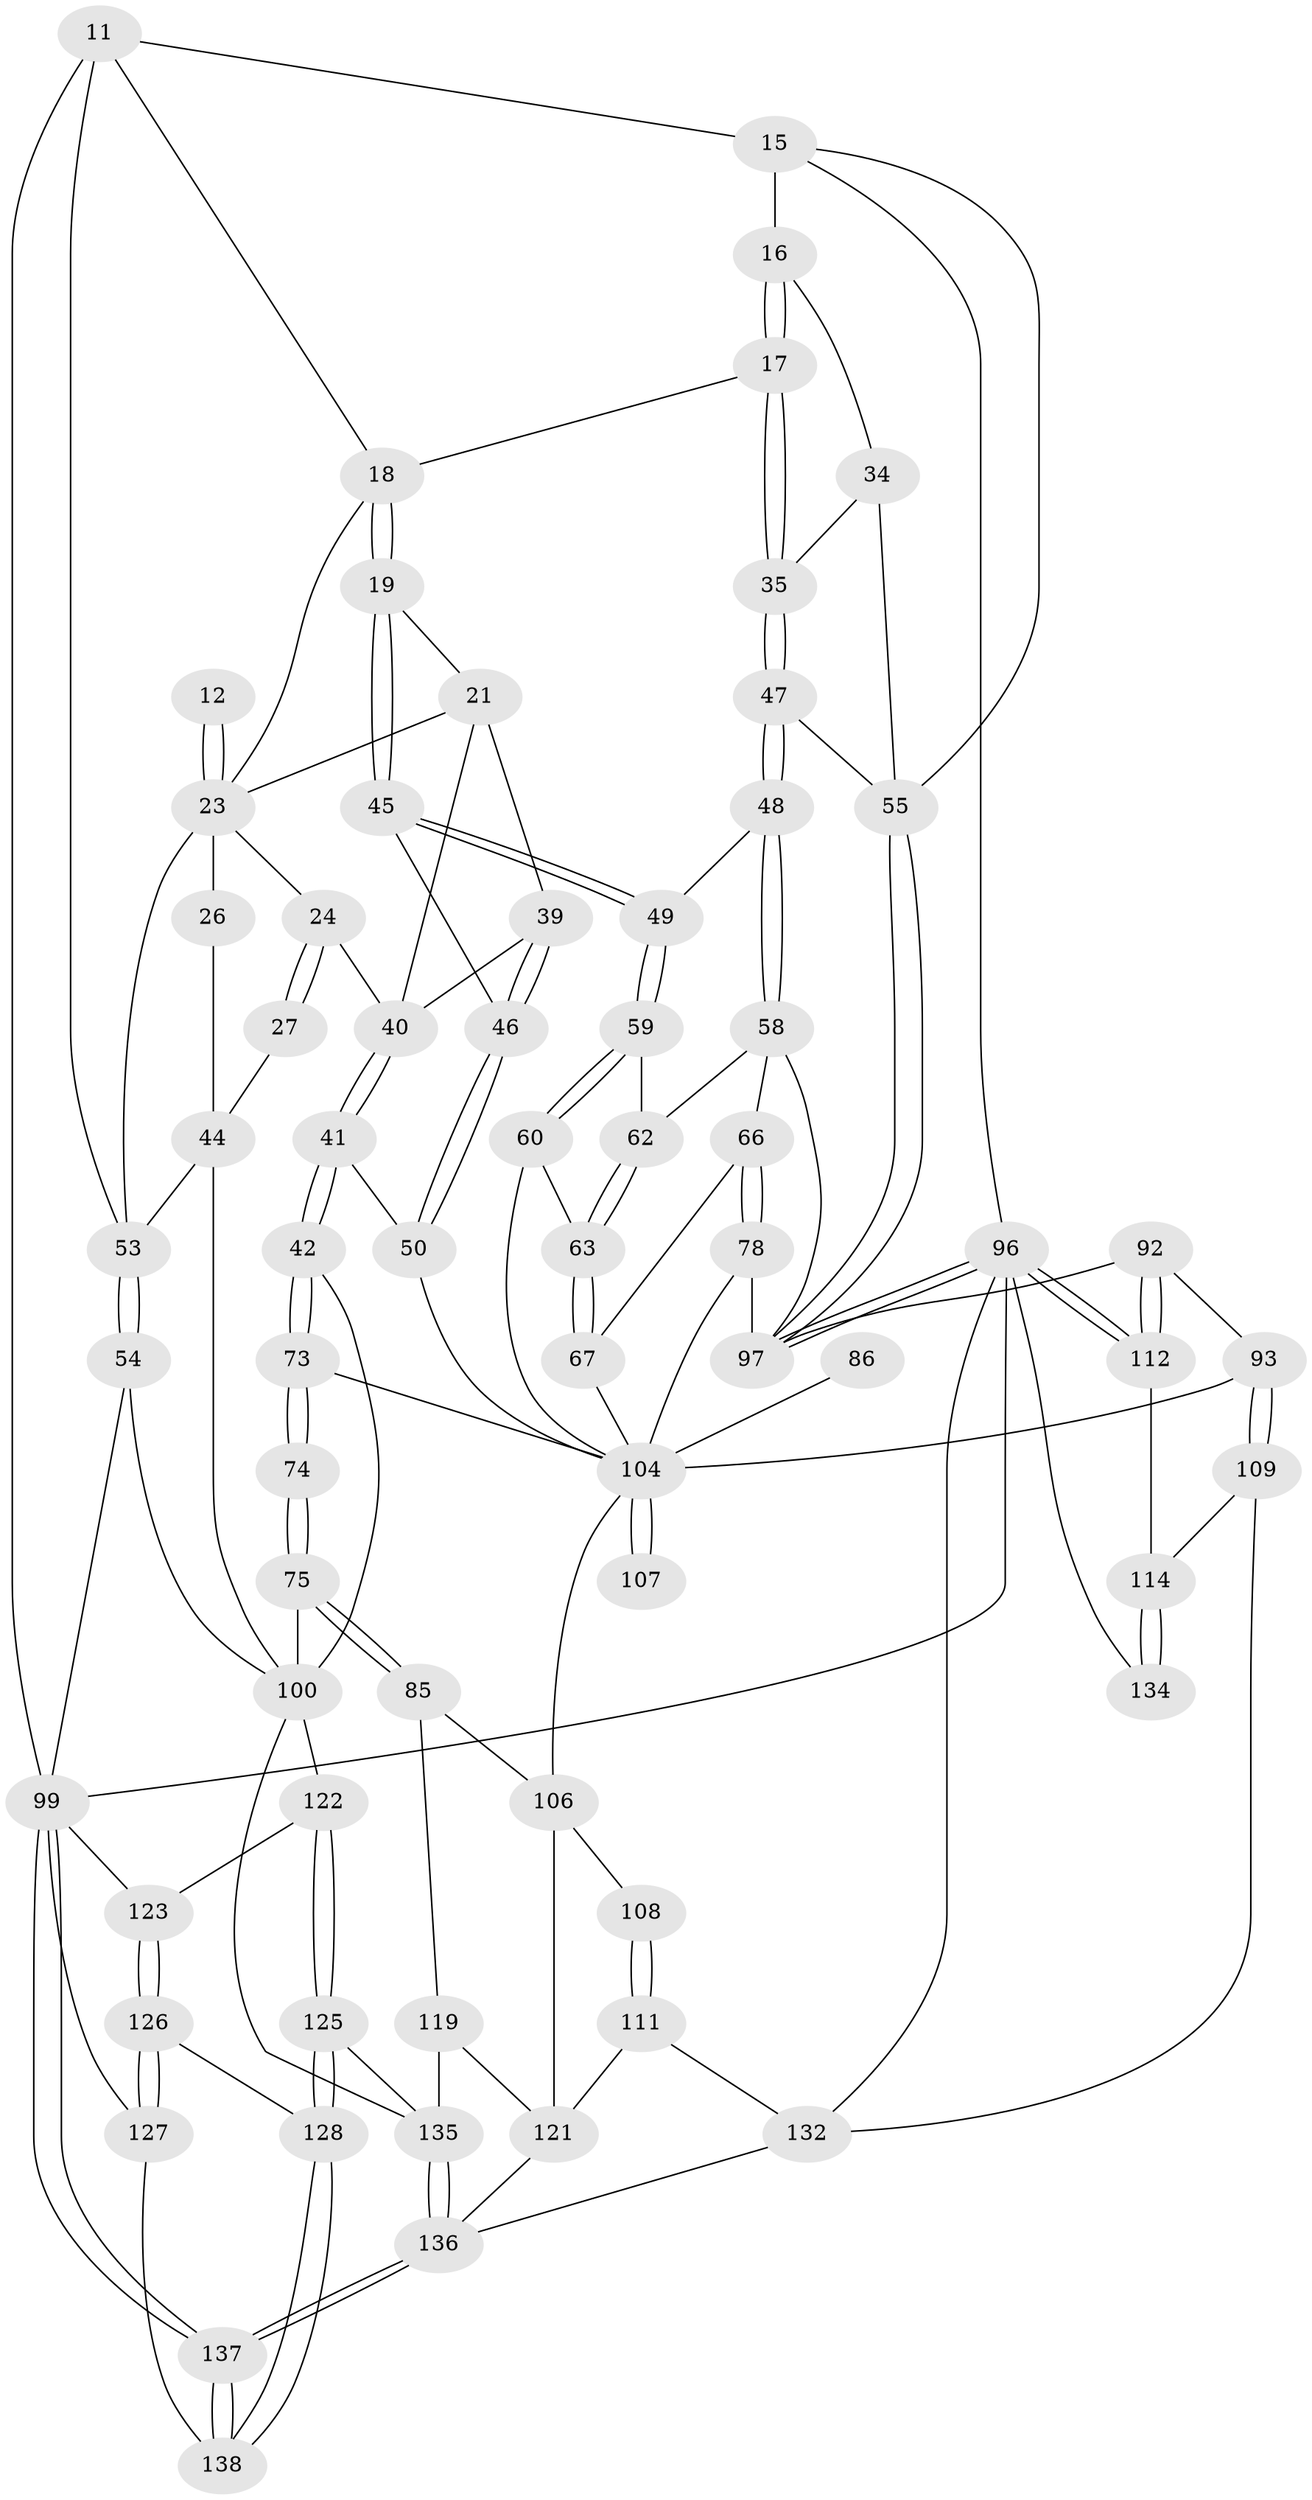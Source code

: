 // original degree distribution, {3: 0.028985507246376812, 4: 0.2028985507246377, 6: 0.21739130434782608, 5: 0.5507246376811594}
// Generated by graph-tools (version 1.1) at 2025/05/03/04/25 22:05:17]
// undirected, 69 vertices, 156 edges
graph export_dot {
graph [start="1"]
  node [color=gray90,style=filled];
  11 [pos="+0+0",super="+10+7+6"];
  12 [pos="+0.20823127241872635+0.11138732576974088"];
  15 [pos="+1+0",super="+14"];
  16 [pos="+0.8045807398578319+0.14229917098890055"];
  17 [pos="+0.7470415524808015+0.18765619552513363"];
  18 [pos="+0.7327816528652653+0.19210885087775764",super="+5"];
  19 [pos="+0.7164929435451718+0.2094320266788523"];
  21 [pos="+0.5341146650235687+0.14235735500718255",super="+20"];
  23 [pos="+0.31850901457399955+0.15014015386128982",super="+22+4+13"];
  24 [pos="+0.35413790910334336+0.1795043159094202"];
  26 [pos="+0.19645184090469583+0.17772614015417332"];
  27 [pos="+0.3319609375224009+0.22561385606545525"];
  34 [pos="+0.9062528122493178+0.2415054178018013",super="+33"];
  35 [pos="+0.8566751705851692+0.2846072738257774"];
  39 [pos="+0.5810495118816749+0.2612716633115724"];
  40 [pos="+0.4772955430014784+0.2675993243131028",super="+25"];
  41 [pos="+0.4531954539427032+0.4297886351727359"];
  42 [pos="+0.45008718676574994+0.4314340120759445"];
  44 [pos="+0.31920227731984724+0.372560242369483",super="+38"];
  45 [pos="+0.7168649414736136+0.29883349562411526"];
  46 [pos="+0.5776194982273752+0.3739024303308988"];
  47 [pos="+0.8752822630338655+0.35599923381396525"];
  48 [pos="+0.8517809304271245+0.37267022804203204"];
  49 [pos="+0.7593871772379127+0.3916140721102459"];
  50 [pos="+0.5510775770709242+0.4228791270320568"];
  53 [pos="+0.1798804679090477+0.4001443975282024",super="+31"];
  54 [pos="+0.11812912586444035+0.49393307354890886",super="+51"];
  55 [pos="+1+0.46436253592614235",super="+36+37+32"];
  58 [pos="+0.8814757910563655+0.4889836093579741",super="+57"];
  59 [pos="+0.7490139558602033+0.4142385386296708"];
  60 [pos="+0.7218075885305933+0.44886705890432965"];
  62 [pos="+0.8422077607369607+0.4838819922107101"];
  63 [pos="+0.7933308030160998+0.5234783758854895"];
  66 [pos="+0.9093965802119117+0.543227827672943"];
  67 [pos="+0.8113813072520754+0.5722232396480085"];
  73 [pos="+0.44888029934116747+0.44360139555374023",super="+72"];
  74 [pos="+0.385485907546497+0.6536400816658151"];
  75 [pos="+0.3656723130601068+0.6809548775983478"];
  78 [pos="+0.9022048300688715+0.604570747857262"];
  85 [pos="+0.3785681122207781+0.7105116644697803"];
  86 [pos="+0.6894050589644913+0.6842131238706677"];
  92 [pos="+0.8604754267277698+0.7319297223639529"];
  93 [pos="+0.842189177228455+0.7303441645629065"];
  96 [pos="+1+0.7478323548952903",super="+95"];
  97 [pos="+1+0.6701099800572775",super="+91+77"];
  99 [pos="+0+1",super="+98"];
  100 [pos="+0.14131090249711276+0.7663667395042882",super="+76"];
  104 [pos="+0.6691348525458503+0.7751880712336133",super="+87+88+90"];
  106 [pos="+0.6725155223551874+0.8618220459793676",super="+102+105+103"];
  107 [pos="+0.7749737906500502+0.752627277879015"];
  108 [pos="+0.7721330812281945+0.7578836563088182"];
  109 [pos="+0.7758594805525882+0.9682955051912453"];
  111 [pos="+0.7377845771170322+0.9637839733078896"];
  112 [pos="+0.9446340902409402+0.8132379168173989"];
  114 [pos="+0.8644909887767895+0.9218042376519691",super="+113"];
  119 [pos="+0.36647836779847126+0.8913769882927965",super="+115"];
  121 [pos="+0.5275705271120242+0.8785026879537061",super="+117+118+120"];
  122 [pos="+0.1255290704167983+0.7817051056335642",super="+101"];
  123 [pos="+0.06981783854379217+0.8270312010582448",super="+81"];
  125 [pos="+0.1316301110008536+0.9349757649994249"];
  126 [pos="+0.05007335690129489+0.8572151555753873"];
  127 [pos="+0+0.90860636832549"];
  128 [pos="+0.11549255405326568+0.9444120793957141"];
  132 [pos="+0.6975267287404516+1",super="+110"];
  134 [pos="+1+1"];
  135 [pos="+0.2997970281717636+1",super="+129+124+116"];
  136 [pos="+0.30097826818429907+1",super="+133+130+131"];
  137 [pos="+0.10216032144408216+1"];
  138 [pos="+0.09927224218532597+0.97262661910114"];
  11 -- 15 [weight=2];
  11 -- 99 [weight=2];
  11 -- 53;
  11 -- 18;
  12 -- 23 [weight=3];
  12 -- 23;
  15 -- 16;
  15 -- 55;
  15 -- 96;
  16 -- 17;
  16 -- 17;
  16 -- 34;
  17 -- 18;
  17 -- 35;
  17 -- 35;
  18 -- 19;
  18 -- 19;
  18 -- 23;
  19 -- 45;
  19 -- 45;
  19 -- 21;
  21 -- 39;
  21 -- 23;
  21 -- 40;
  23 -- 24;
  23 -- 26;
  23 -- 53;
  24 -- 27;
  24 -- 27;
  24 -- 40;
  26 -- 44;
  27 -- 44 [weight=2];
  34 -- 35;
  34 -- 55 [weight=2];
  35 -- 47;
  35 -- 47;
  39 -- 40;
  39 -- 46;
  39 -- 46;
  40 -- 41;
  40 -- 41;
  41 -- 42;
  41 -- 42;
  41 -- 50;
  42 -- 73;
  42 -- 73;
  42 -- 100;
  44 -- 53 [weight=2];
  44 -- 100;
  45 -- 46;
  45 -- 49;
  45 -- 49;
  46 -- 50;
  46 -- 50;
  47 -- 48;
  47 -- 48;
  47 -- 55;
  48 -- 49;
  48 -- 58;
  48 -- 58;
  49 -- 59;
  49 -- 59;
  50 -- 104;
  53 -- 54 [weight=2];
  53 -- 54;
  54 -- 99;
  54 -- 100;
  55 -- 97 [weight=2];
  55 -- 97;
  58 -- 62;
  58 -- 97;
  58 -- 66;
  59 -- 60;
  59 -- 60;
  59 -- 62;
  60 -- 63;
  60 -- 104;
  62 -- 63;
  62 -- 63;
  63 -- 67;
  63 -- 67;
  66 -- 67;
  66 -- 78;
  66 -- 78;
  67 -- 104;
  73 -- 74 [weight=2];
  73 -- 74;
  73 -- 104;
  74 -- 75;
  74 -- 75;
  75 -- 85;
  75 -- 85;
  75 -- 100;
  78 -- 104;
  78 -- 97;
  85 -- 119;
  85 -- 106;
  86 -- 104 [weight=3];
  92 -- 93;
  92 -- 112;
  92 -- 112;
  92 -- 97;
  93 -- 109;
  93 -- 109;
  93 -- 104;
  96 -- 97;
  96 -- 97;
  96 -- 112;
  96 -- 112;
  96 -- 99;
  96 -- 132;
  96 -- 134;
  99 -- 137;
  99 -- 137;
  99 -- 127;
  99 -- 123;
  100 -- 122 [weight=2];
  100 -- 135;
  104 -- 107 [weight=2];
  104 -- 107;
  104 -- 106 [weight=3];
  106 -- 108;
  106 -- 121 [weight=2];
  108 -- 111;
  108 -- 111;
  109 -- 114;
  109 -- 132;
  111 -- 132;
  111 -- 121;
  112 -- 114;
  114 -- 134 [weight=2];
  114 -- 134;
  119 -- 135 [weight=2];
  119 -- 121;
  121 -- 136 [weight=2];
  122 -- 123 [weight=2];
  122 -- 125;
  122 -- 125;
  123 -- 126;
  123 -- 126;
  125 -- 128;
  125 -- 128;
  125 -- 135;
  126 -- 127;
  126 -- 127;
  126 -- 128;
  127 -- 138;
  128 -- 138;
  128 -- 138;
  132 -- 136;
  135 -- 136 [weight=2];
  135 -- 136;
  136 -- 137;
  136 -- 137;
  137 -- 138;
  137 -- 138;
}
